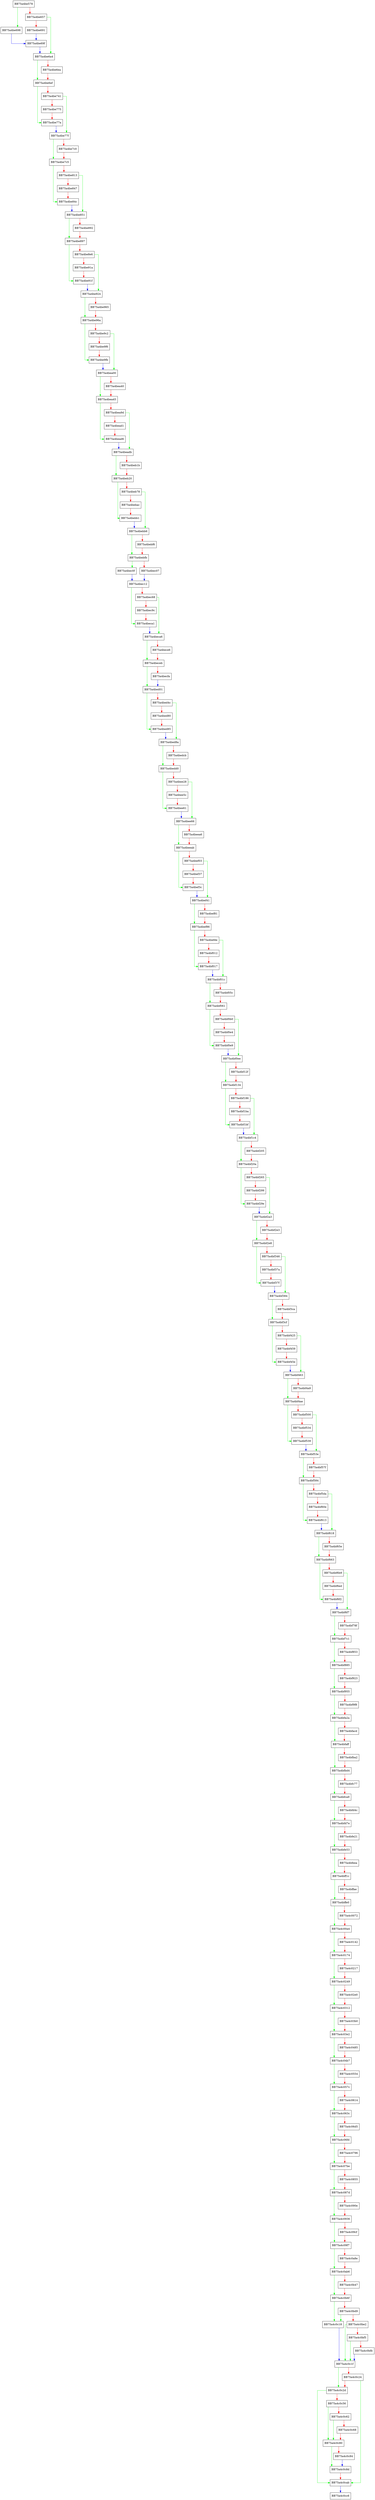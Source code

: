 digraph SendSenseHeartbeatEtwEvent {
  node [shape="box"];
  graph [splines=ortho];
  BB75a4be578 -> BB75a4be698 [color="green"];
  BB75a4be578 -> BB75a4be657 [color="red"];
  BB75a4be657 -> BB75a4be6a4 [color="green"];
  BB75a4be657 -> BB75a4be691 [color="red"];
  BB75a4be691 -> BB75a4be69f [color="blue"];
  BB75a4be698 -> BB75a4be69f [color="blue"];
  BB75a4be69f -> BB75a4be6a4 [color="blue"];
  BB75a4be6a4 -> BB75a4be6ef [color="green"];
  BB75a4be6a4 -> BB75a4be6ea [color="red"];
  BB75a4be6ea -> BB75a4be6ef [color="red"];
  BB75a4be6ef -> BB75a4be77a [color="green"];
  BB75a4be6ef -> BB75a4be741 [color="red"];
  BB75a4be741 -> BB75a4be77f [color="green"];
  BB75a4be741 -> BB75a4be775 [color="red"];
  BB75a4be775 -> BB75a4be77a [color="red"];
  BB75a4be77a -> BB75a4be77f [color="blue"];
  BB75a4be77f -> BB75a4be7c5 [color="green"];
  BB75a4be77f -> BB75a4be7c0 [color="red"];
  BB75a4be7c0 -> BB75a4be7c5 [color="red"];
  BB75a4be7c5 -> BB75a4be84c [color="green"];
  BB75a4be7c5 -> BB75a4be813 [color="red"];
  BB75a4be813 -> BB75a4be851 [color="green"];
  BB75a4be813 -> BB75a4be847 [color="red"];
  BB75a4be847 -> BB75a4be84c [color="red"];
  BB75a4be84c -> BB75a4be851 [color="blue"];
  BB75a4be851 -> BB75a4be897 [color="green"];
  BB75a4be851 -> BB75a4be892 [color="red"];
  BB75a4be892 -> BB75a4be897 [color="red"];
  BB75a4be897 -> BB75a4be91f [color="green"];
  BB75a4be897 -> BB75a4be8e6 [color="red"];
  BB75a4be8e6 -> BB75a4be924 [color="green"];
  BB75a4be8e6 -> BB75a4be91a [color="red"];
  BB75a4be91a -> BB75a4be91f [color="red"];
  BB75a4be91f -> BB75a4be924 [color="blue"];
  BB75a4be924 -> BB75a4be96a [color="green"];
  BB75a4be924 -> BB75a4be965 [color="red"];
  BB75a4be965 -> BB75a4be96a [color="red"];
  BB75a4be96a -> BB75a4be9fb [color="green"];
  BB75a4be96a -> BB75a4be9c2 [color="red"];
  BB75a4be9c2 -> BB75a4bea00 [color="green"];
  BB75a4be9c2 -> BB75a4be9f6 [color="red"];
  BB75a4be9f6 -> BB75a4be9fb [color="red"];
  BB75a4be9fb -> BB75a4bea00 [color="blue"];
  BB75a4bea00 -> BB75a4bea45 [color="green"];
  BB75a4bea00 -> BB75a4bea40 [color="red"];
  BB75a4bea40 -> BB75a4bea45 [color="red"];
  BB75a4bea45 -> BB75a4bead6 [color="green"];
  BB75a4bea45 -> BB75a4bea9d [color="red"];
  BB75a4bea9d -> BB75a4beadb [color="green"];
  BB75a4bea9d -> BB75a4bead1 [color="red"];
  BB75a4bead1 -> BB75a4bead6 [color="red"];
  BB75a4bead6 -> BB75a4beadb [color="blue"];
  BB75a4beadb -> BB75a4beb20 [color="green"];
  BB75a4beadb -> BB75a4beb1b [color="red"];
  BB75a4beb1b -> BB75a4beb20 [color="red"];
  BB75a4beb20 -> BB75a4bebb1 [color="green"];
  BB75a4beb20 -> BB75a4beb78 [color="red"];
  BB75a4beb78 -> BB75a4bebb6 [color="green"];
  BB75a4beb78 -> BB75a4bebac [color="red"];
  BB75a4bebac -> BB75a4bebb1 [color="red"];
  BB75a4bebb1 -> BB75a4bebb6 [color="blue"];
  BB75a4bebb6 -> BB75a4bebfb [color="green"];
  BB75a4bebb6 -> BB75a4bebf6 [color="red"];
  BB75a4bebf6 -> BB75a4bebfb [color="red"];
  BB75a4bebfb -> BB75a4bec0f [color="green"];
  BB75a4bebfb -> BB75a4bec07 [color="red"];
  BB75a4bec07 -> BB75a4bec12 [color="blue"];
  BB75a4bec0f -> BB75a4bec12 [color="blue"];
  BB75a4bec12 -> BB75a4beca1 [color="green"];
  BB75a4bec12 -> BB75a4bec68 [color="red"];
  BB75a4bec68 -> BB75a4beca6 [color="green"];
  BB75a4bec68 -> BB75a4bec9c [color="red"];
  BB75a4bec9c -> BB75a4beca1 [color="red"];
  BB75a4beca1 -> BB75a4beca6 [color="blue"];
  BB75a4beca6 -> BB75a4beceb [color="green"];
  BB75a4beca6 -> BB75a4bece6 [color="red"];
  BB75a4bece6 -> BB75a4beceb [color="red"];
  BB75a4beceb -> BB75a4bed01 [color="green"];
  BB75a4beceb -> BB75a4becfa [color="red"];
  BB75a4becfa -> BB75a4bed01 [color="blue"];
  BB75a4bed01 -> BB75a4bed85 [color="green"];
  BB75a4bed01 -> BB75a4bed4c [color="red"];
  BB75a4bed4c -> BB75a4bed8a [color="green"];
  BB75a4bed4c -> BB75a4bed80 [color="red"];
  BB75a4bed80 -> BB75a4bed85 [color="red"];
  BB75a4bed85 -> BB75a4bed8a [color="blue"];
  BB75a4bed8a -> BB75a4bedd0 [color="green"];
  BB75a4bed8a -> BB75a4bedcb [color="red"];
  BB75a4bedcb -> BB75a4bedd0 [color="red"];
  BB75a4bedd0 -> BB75a4bee61 [color="green"];
  BB75a4bedd0 -> BB75a4bee28 [color="red"];
  BB75a4bee28 -> BB75a4bee66 [color="green"];
  BB75a4bee28 -> BB75a4bee5c [color="red"];
  BB75a4bee5c -> BB75a4bee61 [color="red"];
  BB75a4bee61 -> BB75a4bee66 [color="blue"];
  BB75a4bee66 -> BB75a4beeab [color="green"];
  BB75a4bee66 -> BB75a4beea6 [color="red"];
  BB75a4beea6 -> BB75a4beeab [color="red"];
  BB75a4beeab -> BB75a4bef3c [color="green"];
  BB75a4beeab -> BB75a4bef03 [color="red"];
  BB75a4bef03 -> BB75a4bef41 [color="green"];
  BB75a4bef03 -> BB75a4bef37 [color="red"];
  BB75a4bef37 -> BB75a4bef3c [color="red"];
  BB75a4bef3c -> BB75a4bef41 [color="blue"];
  BB75a4bef41 -> BB75a4bef86 [color="green"];
  BB75a4bef41 -> BB75a4bef81 [color="red"];
  BB75a4bef81 -> BB75a4bef86 [color="red"];
  BB75a4bef86 -> BB75a4bf017 [color="green"];
  BB75a4bef86 -> BB75a4befde [color="red"];
  BB75a4befde -> BB75a4bf01c [color="green"];
  BB75a4befde -> BB75a4bf012 [color="red"];
  BB75a4bf012 -> BB75a4bf017 [color="red"];
  BB75a4bf017 -> BB75a4bf01c [color="blue"];
  BB75a4bf01c -> BB75a4bf061 [color="green"];
  BB75a4bf01c -> BB75a4bf05c [color="red"];
  BB75a4bf05c -> BB75a4bf061 [color="red"];
  BB75a4bf061 -> BB75a4bf0e9 [color="green"];
  BB75a4bf061 -> BB75a4bf0b0 [color="red"];
  BB75a4bf0b0 -> BB75a4bf0ee [color="green"];
  BB75a4bf0b0 -> BB75a4bf0e4 [color="red"];
  BB75a4bf0e4 -> BB75a4bf0e9 [color="red"];
  BB75a4bf0e9 -> BB75a4bf0ee [color="blue"];
  BB75a4bf0ee -> BB75a4bf134 [color="green"];
  BB75a4bf0ee -> BB75a4bf12f [color="red"];
  BB75a4bf12f -> BB75a4bf134 [color="red"];
  BB75a4bf134 -> BB75a4bf1bf [color="green"];
  BB75a4bf134 -> BB75a4bf186 [color="red"];
  BB75a4bf186 -> BB75a4bf1c4 [color="green"];
  BB75a4bf186 -> BB75a4bf1ba [color="red"];
  BB75a4bf1ba -> BB75a4bf1bf [color="red"];
  BB75a4bf1bf -> BB75a4bf1c4 [color="blue"];
  BB75a4bf1c4 -> BB75a4bf20a [color="green"];
  BB75a4bf1c4 -> BB75a4bf205 [color="red"];
  BB75a4bf205 -> BB75a4bf20a [color="red"];
  BB75a4bf20a -> BB75a4bf29e [color="green"];
  BB75a4bf20a -> BB75a4bf265 [color="red"];
  BB75a4bf265 -> BB75a4bf2a3 [color="green"];
  BB75a4bf265 -> BB75a4bf299 [color="red"];
  BB75a4bf299 -> BB75a4bf29e [color="red"];
  BB75a4bf29e -> BB75a4bf2a3 [color="blue"];
  BB75a4bf2a3 -> BB75a4bf2e8 [color="green"];
  BB75a4bf2a3 -> BB75a4bf2e3 [color="red"];
  BB75a4bf2e3 -> BB75a4bf2e8 [color="red"];
  BB75a4bf2e8 -> BB75a4bf37f [color="green"];
  BB75a4bf2e8 -> BB75a4bf346 [color="red"];
  BB75a4bf346 -> BB75a4bf384 [color="green"];
  BB75a4bf346 -> BB75a4bf37a [color="red"];
  BB75a4bf37a -> BB75a4bf37f [color="red"];
  BB75a4bf37f -> BB75a4bf384 [color="blue"];
  BB75a4bf384 -> BB75a4bf3cf [color="green"];
  BB75a4bf384 -> BB75a4bf3ca [color="red"];
  BB75a4bf3ca -> BB75a4bf3cf [color="red"];
  BB75a4bf3cf -> BB75a4bf45e [color="green"];
  BB75a4bf3cf -> BB75a4bf425 [color="red"];
  BB75a4bf425 -> BB75a4bf463 [color="green"];
  BB75a4bf425 -> BB75a4bf459 [color="red"];
  BB75a4bf459 -> BB75a4bf45e [color="red"];
  BB75a4bf45e -> BB75a4bf463 [color="blue"];
  BB75a4bf463 -> BB75a4bf4ae [color="green"];
  BB75a4bf463 -> BB75a4bf4a9 [color="red"];
  BB75a4bf4a9 -> BB75a4bf4ae [color="red"];
  BB75a4bf4ae -> BB75a4bf539 [color="green"];
  BB75a4bf4ae -> BB75a4bf500 [color="red"];
  BB75a4bf500 -> BB75a4bf53e [color="green"];
  BB75a4bf500 -> BB75a4bf534 [color="red"];
  BB75a4bf534 -> BB75a4bf539 [color="red"];
  BB75a4bf539 -> BB75a4bf53e [color="blue"];
  BB75a4bf53e -> BB75a4bf584 [color="green"];
  BB75a4bf53e -> BB75a4bf57f [color="red"];
  BB75a4bf57f -> BB75a4bf584 [color="red"];
  BB75a4bf584 -> BB75a4bf613 [color="green"];
  BB75a4bf584 -> BB75a4bf5da [color="red"];
  BB75a4bf5da -> BB75a4bf618 [color="green"];
  BB75a4bf5da -> BB75a4bf60e [color="red"];
  BB75a4bf60e -> BB75a4bf613 [color="red"];
  BB75a4bf613 -> BB75a4bf618 [color="blue"];
  BB75a4bf618 -> BB75a4bf663 [color="green"];
  BB75a4bf618 -> BB75a4bf65e [color="red"];
  BB75a4bf65e -> BB75a4bf663 [color="red"];
  BB75a4bf663 -> BB75a4bf6f2 [color="green"];
  BB75a4bf663 -> BB75a4bf6b9 [color="red"];
  BB75a4bf6b9 -> BB75a4bf6f7 [color="green"];
  BB75a4bf6b9 -> BB75a4bf6ed [color="red"];
  BB75a4bf6ed -> BB75a4bf6f2 [color="red"];
  BB75a4bf6f2 -> BB75a4bf6f7 [color="blue"];
  BB75a4bf6f7 -> BB75a4bf7c1 [color="green"];
  BB75a4bf6f7 -> BB75a4bf78f [color="red"];
  BB75a4bf78f -> BB75a4bf7c1 [color="red"];
  BB75a4bf7c1 -> BB75a4bf885 [color="green"];
  BB75a4bf7c1 -> BB75a4bf853 [color="red"];
  BB75a4bf853 -> BB75a4bf885 [color="red"];
  BB75a4bf885 -> BB75a4bf955 [color="green"];
  BB75a4bf885 -> BB75a4bf923 [color="red"];
  BB75a4bf923 -> BB75a4bf955 [color="red"];
  BB75a4bf955 -> BB75a4bfa2a [color="green"];
  BB75a4bf955 -> BB75a4bf9f8 [color="red"];
  BB75a4bf9f8 -> BB75a4bfa2a [color="red"];
  BB75a4bfa2a -> BB75a4bfaff [color="green"];
  BB75a4bfa2a -> BB75a4bfacd [color="red"];
  BB75a4bfacd -> BB75a4bfaff [color="red"];
  BB75a4bfaff -> BB75a4bfbd4 [color="green"];
  BB75a4bfaff -> BB75a4bfba2 [color="red"];
  BB75a4bfba2 -> BB75a4bfbd4 [color="red"];
  BB75a4bfbd4 -> BB75a4bfca9 [color="green"];
  BB75a4bfbd4 -> BB75a4bfc77 [color="red"];
  BB75a4bfc77 -> BB75a4bfca9 [color="red"];
  BB75a4bfca9 -> BB75a4bfd7e [color="green"];
  BB75a4bfca9 -> BB75a4bfd4c [color="red"];
  BB75a4bfd4c -> BB75a4bfd7e [color="red"];
  BB75a4bfd7e -> BB75a4bfe53 [color="green"];
  BB75a4bfd7e -> BB75a4bfe21 [color="red"];
  BB75a4bfe21 -> BB75a4bfe53 [color="red"];
  BB75a4bfe53 -> BB75a4bff1c [color="green"];
  BB75a4bfe53 -> BB75a4bfeea [color="red"];
  BB75a4bfeea -> BB75a4bff1c [color="red"];
  BB75a4bff1c -> BB75a4bffe0 [color="green"];
  BB75a4bff1c -> BB75a4bffae [color="red"];
  BB75a4bffae -> BB75a4bffe0 [color="red"];
  BB75a4bffe0 -> BB75a4c00a4 [color="green"];
  BB75a4bffe0 -> BB75a4c0072 [color="red"];
  BB75a4c0072 -> BB75a4c00a4 [color="red"];
  BB75a4c00a4 -> BB75a4c0174 [color="green"];
  BB75a4c00a4 -> BB75a4c0142 [color="red"];
  BB75a4c0142 -> BB75a4c0174 [color="red"];
  BB75a4c0174 -> BB75a4c0249 [color="green"];
  BB75a4c0174 -> BB75a4c0217 [color="red"];
  BB75a4c0217 -> BB75a4c0249 [color="red"];
  BB75a4c0249 -> BB75a4c0312 [color="green"];
  BB75a4c0249 -> BB75a4c02e0 [color="red"];
  BB75a4c02e0 -> BB75a4c0312 [color="red"];
  BB75a4c0312 -> BB75a4c03e2 [color="green"];
  BB75a4c0312 -> BB75a4c03b0 [color="red"];
  BB75a4c03b0 -> BB75a4c03e2 [color="red"];
  BB75a4c03e2 -> BB75a4c04b7 [color="green"];
  BB75a4c03e2 -> BB75a4c0485 [color="red"];
  BB75a4c0485 -> BB75a4c04b7 [color="red"];
  BB75a4c04b7 -> BB75a4c057c [color="green"];
  BB75a4c04b7 -> BB75a4c0554 [color="red"];
  BB75a4c0554 -> BB75a4c057c [color="red"];
  BB75a4c057c -> BB75a4c063c [color="green"];
  BB75a4c057c -> BB75a4c0614 [color="red"];
  BB75a4c0614 -> BB75a4c063c [color="red"];
  BB75a4c063c -> BB75a4c06fd [color="green"];
  BB75a4c063c -> BB75a4c06d5 [color="red"];
  BB75a4c06d5 -> BB75a4c06fd [color="red"];
  BB75a4c06fd -> BB75a4c07be [color="green"];
  BB75a4c06fd -> BB75a4c0796 [color="red"];
  BB75a4c0796 -> BB75a4c07be [color="red"];
  BB75a4c07be -> BB75a4c087d [color="green"];
  BB75a4c07be -> BB75a4c0855 [color="red"];
  BB75a4c0855 -> BB75a4c087d [color="red"];
  BB75a4c087d -> BB75a4c0936 [color="green"];
  BB75a4c087d -> BB75a4c090e [color="red"];
  BB75a4c090e -> BB75a4c0936 [color="red"];
  BB75a4c0936 -> BB75a4c09f7 [color="green"];
  BB75a4c0936 -> BB75a4c09cf [color="red"];
  BB75a4c09cf -> BB75a4c09f7 [color="red"];
  BB75a4c09f7 -> BB75a4c0ab6 [color="green"];
  BB75a4c09f7 -> BB75a4c0a8e [color="red"];
  BB75a4c0a8e -> BB75a4c0ab6 [color="red"];
  BB75a4c0ab6 -> BB75a4c0b6f [color="green"];
  BB75a4c0ab6 -> BB75a4c0b47 [color="red"];
  BB75a4c0b47 -> BB75a4c0b6f [color="red"];
  BB75a4c0b6f -> BB75a4c0c18 [color="green"];
  BB75a4c0b6f -> BB75a4c0bd9 [color="red"];
  BB75a4c0bd9 -> BB75a4c0c18 [color="green"];
  BB75a4c0bd9 -> BB75a4c0be2 [color="red"];
  BB75a4c0be2 -> BB75a4c0c1f [color="green"];
  BB75a4c0be2 -> BB75a4c0bf5 [color="red"];
  BB75a4c0bf5 -> BB75a4c0c1f [color="green"];
  BB75a4c0bf5 -> BB75a4c0bfb [color="red"];
  BB75a4c0bfb -> BB75a4c0c1f [color="blue"];
  BB75a4c0c18 -> BB75a4c0c1f [color="blue"];
  BB75a4c0c1f -> BB75a4c0c2d [color="green"];
  BB75a4c0c1f -> BB75a4c0c24 [color="red"];
  BB75a4c0c24 -> BB75a4c0cab [color="green"];
  BB75a4c0c24 -> BB75a4c0c2d [color="red"];
  BB75a4c0c2d -> BB75a4c0cab [color="green"];
  BB75a4c0c2d -> BB75a4c0c56 [color="red"];
  BB75a4c0c56 -> BB75a4c0c80 [color="green"];
  BB75a4c0c56 -> BB75a4c0c62 [color="red"];
  BB75a4c0c62 -> BB75a4c0c80 [color="green"];
  BB75a4c0c62 -> BB75a4c0c68 [color="red"];
  BB75a4c0c68 -> BB75a4c0c80 [color="red"];
  BB75a4c0c80 -> BB75a4c0c8d [color="green"];
  BB75a4c0c80 -> BB75a4c0c84 [color="red"];
  BB75a4c0c84 -> BB75a4c0c8d [color="blue"];
  BB75a4c0c8d -> BB75a4c0cab [color="red"];
  BB75a4c0cab -> BB75a4c0cc6 [color="blue"];
}
